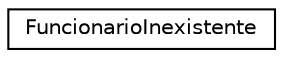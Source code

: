 digraph "Graphical Class Hierarchy"
{
 // LATEX_PDF_SIZE
  edge [fontname="Helvetica",fontsize="10",labelfontname="Helvetica",labelfontsize="10"];
  node [fontname="Helvetica",fontsize="10",shape=record];
  rankdir="LR";
  Node0 [label="FuncionarioInexistente",height=0.2,width=0.4,color="black", fillcolor="white", style="filled",URL="$class_funcionario_inexistente.html",tooltip=" "];
}
